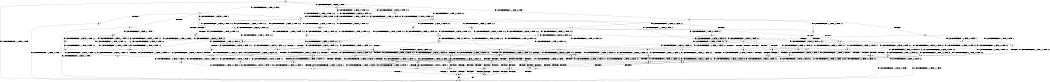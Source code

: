 digraph BCG {
size = "7, 10.5";
center = TRUE;
node [shape = circle];
0 [peripheries = 2];
0 -> 1 [label = "EX !0 !ATOMIC_EXCH_BRANCH (2, +1, TRUE, +0, 2, TRUE) !::"];
0 -> 2 [label = "EX !1 !ATOMIC_EXCH_BRANCH (1, +1, TRUE, +0, 2, TRUE) !::"];
0 -> 3 [label = "EX !2 !ATOMIC_EXCH_BRANCH (1, +0, FALSE, +0, 1, TRUE) !::"];
0 -> 4 [label = "EX !0 !ATOMIC_EXCH_BRANCH (2, +1, TRUE, +0, 2, TRUE) !::"];
2 -> 5 [label = "EX !0 !ATOMIC_EXCH_BRANCH (2, +1, TRUE, +0, 2, TRUE) !:0:1:"];
2 -> 6 [label = "TERMINATE !1"];
2 -> 7 [label = "EX !2 !ATOMIC_EXCH_BRANCH (1, +0, FALSE, +0, 1, FALSE) !:0:1:"];
2 -> 8 [label = "EX !0 !ATOMIC_EXCH_BRANCH (2, +1, TRUE, +0, 2, TRUE) !:0:1:"];
3 -> 9 [label = "EX !2 !ATOMIC_EXCH_BRANCH (1, +0, FALSE, +0, 1, TRUE) !:0:1:2:"];
3 -> 10 [label = "EX !1 !ATOMIC_EXCH_BRANCH (1, +1, TRUE, +0, 2, TRUE) !:0:1:2:"];
3 -> 11 [label = "EX !0 !ATOMIC_EXCH_BRANCH (2, +1, TRUE, +0, 2, TRUE) !:0:1:2:"];
3 -> 12 [label = "EX !2 !ATOMIC_EXCH_BRANCH (1, +0, FALSE, +0, 1, TRUE) !:0:1:2:"];
4 -> 13 [label = "TERMINATE !0"];
4 -> 14 [label = "TERMINATE !0"];
4 -> 15 [label = "EX !1 !ATOMIC_EXCH_BRANCH (1, +1, TRUE, +0, 2, TRUE) !:0:"];
4 -> 16 [label = "EX !2 !ATOMIC_EXCH_BRANCH (1, +0, FALSE, +0, 1, TRUE) !:0:"];
5 -> 17 [label = "TERMINATE !0"];
6 -> 18 [label = "EX !0 !ATOMIC_EXCH_BRANCH (2, +1, TRUE, +0, 2, TRUE) !:0:"];
6 -> 19 [label = "EX !2 !ATOMIC_EXCH_BRANCH (1, +0, FALSE, +0, 1, FALSE) !:0:"];
6 -> 20 [label = "EX !0 !ATOMIC_EXCH_BRANCH (2, +1, TRUE, +0, 2, TRUE) !:0:"];
7 -> 21 [label = "EX !2 !ATOMIC_EXCH_BRANCH (2, +0, FALSE, +0, 2, TRUE) !:0:1:2:"];
7 -> 22 [label = "TERMINATE !1"];
7 -> 23 [label = "EX !0 !ATOMIC_EXCH_BRANCH (2, +1, TRUE, +0, 2, TRUE) !:0:1:2:"];
7 -> 24 [label = "EX !2 !ATOMIC_EXCH_BRANCH (2, +0, FALSE, +0, 2, TRUE) !:0:1:2:"];
8 -> 17 [label = "TERMINATE !0"];
8 -> 25 [label = "TERMINATE !1"];
8 -> 26 [label = "TERMINATE !0"];
8 -> 27 [label = "EX !2 !ATOMIC_EXCH_BRANCH (1, +0, FALSE, +0, 1, FALSE) !:0:1:"];
9 -> 28 [label = "EX !0 !ATOMIC_EXCH_BRANCH (2, +1, TRUE, +0, 2, TRUE) !:0:1:2:"];
10 -> 29 [label = "EX !2 !ATOMIC_EXCH_BRANCH (1, +0, FALSE, +0, 1, FALSE) !:0:1:2:"];
10 -> 30 [label = "TERMINATE !1"];
10 -> 31 [label = "EX !0 !ATOMIC_EXCH_BRANCH (2, +1, TRUE, +0, 2, TRUE) !:0:1:2:"];
10 -> 32 [label = "EX !2 !ATOMIC_EXCH_BRANCH (1, +0, FALSE, +0, 1, FALSE) !:0:1:2:"];
11 -> 33 [label = "EX !2 !ATOMIC_EXCH_BRANCH (1, +0, FALSE, +0, 1, TRUE) !:0:1:2:"];
11 -> 34 [label = "TERMINATE !0"];
11 -> 35 [label = "EX !1 !ATOMIC_EXCH_BRANCH (1, +1, TRUE, +0, 2, TRUE) !:0:1:2:"];
11 -> 36 [label = "EX !2 !ATOMIC_EXCH_BRANCH (1, +0, FALSE, +0, 1, TRUE) !:0:1:2:"];
12 -> 28 [label = "EX !0 !ATOMIC_EXCH_BRANCH (2, +1, TRUE, +0, 2, TRUE) !:0:1:2:"];
12 -> 10 [label = "EX !1 !ATOMIC_EXCH_BRANCH (1, +1, TRUE, +0, 2, TRUE) !:0:1:2:"];
12 -> 11 [label = "EX !0 !ATOMIC_EXCH_BRANCH (2, +1, TRUE, +0, 2, TRUE) !:0:1:2:"];
12 -> 12 [label = "EX !2 !ATOMIC_EXCH_BRANCH (1, +0, FALSE, +0, 1, TRUE) !:0:1:2:"];
13 -> 1 [label = "EX !2 !ATOMIC_EXCH_BRANCH (1, +0, FALSE, +0, 1, TRUE) !::"];
14 -> 1 [label = "EX !2 !ATOMIC_EXCH_BRANCH (1, +0, FALSE, +0, 1, TRUE) !::"];
14 -> 37 [label = "EX !1 !ATOMIC_EXCH_BRANCH (1, +1, TRUE, +0, 2, TRUE) !::"];
14 -> 38 [label = "EX !2 !ATOMIC_EXCH_BRANCH (1, +0, FALSE, +0, 1, TRUE) !::"];
15 -> 17 [label = "TERMINATE !0"];
15 -> 25 [label = "TERMINATE !1"];
15 -> 26 [label = "TERMINATE !0"];
15 -> 27 [label = "EX !2 !ATOMIC_EXCH_BRANCH (1, +0, FALSE, +0, 1, FALSE) !:0:1:"];
16 -> 33 [label = "EX !2 !ATOMIC_EXCH_BRANCH (1, +0, FALSE, +0, 1, TRUE) !:0:1:2:"];
16 -> 34 [label = "TERMINATE !0"];
16 -> 35 [label = "EX !1 !ATOMIC_EXCH_BRANCH (1, +1, TRUE, +0, 2, TRUE) !:0:1:2:"];
16 -> 36 [label = "EX !2 !ATOMIC_EXCH_BRANCH (1, +0, FALSE, +0, 1, TRUE) !:0:1:2:"];
17 -> 39 [label = "TERMINATE !1"];
18 -> 39 [label = "TERMINATE !0"];
19 -> 40 [label = "EX !2 !ATOMIC_EXCH_BRANCH (2, +0, FALSE, +0, 2, TRUE) !:0:2:"];
19 -> 41 [label = "EX !0 !ATOMIC_EXCH_BRANCH (2, +1, TRUE, +0, 2, TRUE) !:0:2:"];
19 -> 42 [label = "EX !2 !ATOMIC_EXCH_BRANCH (2, +0, FALSE, +0, 2, TRUE) !:0:2:"];
20 -> 39 [label = "TERMINATE !0"];
20 -> 43 [label = "TERMINATE !0"];
20 -> 44 [label = "EX !2 !ATOMIC_EXCH_BRANCH (1, +0, FALSE, +0, 1, FALSE) !:0:"];
21 -> 45 [label = "EX !0 !ATOMIC_EXCH_BRANCH (2, +1, TRUE, +0, 2, TRUE) !:0:1:2:"];
22 -> 40 [label = "EX !2 !ATOMIC_EXCH_BRANCH (2, +0, FALSE, +0, 2, TRUE) !:0:2:"];
22 -> 41 [label = "EX !0 !ATOMIC_EXCH_BRANCH (2, +1, TRUE, +0, 2, TRUE) !:0:2:"];
22 -> 42 [label = "EX !2 !ATOMIC_EXCH_BRANCH (2, +0, FALSE, +0, 2, TRUE) !:0:2:"];
23 -> 46 [label = "EX !2 !ATOMIC_EXCH_BRANCH (2, +0, FALSE, +0, 2, FALSE) !:0:1:2:"];
23 -> 47 [label = "TERMINATE !1"];
23 -> 48 [label = "TERMINATE !0"];
23 -> 49 [label = "EX !2 !ATOMIC_EXCH_BRANCH (2, +0, FALSE, +0, 2, FALSE) !:0:1:2:"];
24 -> 45 [label = "EX !0 !ATOMIC_EXCH_BRANCH (2, +1, TRUE, +0, 2, TRUE) !:0:1:2:"];
24 -> 22 [label = "TERMINATE !1"];
24 -> 23 [label = "EX !0 !ATOMIC_EXCH_BRANCH (2, +1, TRUE, +0, 2, TRUE) !:0:1:2:"];
24 -> 24 [label = "EX !2 !ATOMIC_EXCH_BRANCH (2, +0, FALSE, +0, 2, TRUE) !:0:1:2:"];
25 -> 39 [label = "TERMINATE !0"];
25 -> 43 [label = "TERMINATE !0"];
25 -> 44 [label = "EX !2 !ATOMIC_EXCH_BRANCH (1, +0, FALSE, +0, 1, FALSE) !:0:"];
26 -> 39 [label = "TERMINATE !1"];
26 -> 43 [label = "TERMINATE !1"];
26 -> 50 [label = "EX !2 !ATOMIC_EXCH_BRANCH (1, +0, FALSE, +0, 1, FALSE) !:1:"];
27 -> 46 [label = "EX !2 !ATOMIC_EXCH_BRANCH (2, +0, FALSE, +0, 2, FALSE) !:0:1:2:"];
27 -> 47 [label = "TERMINATE !1"];
27 -> 48 [label = "TERMINATE !0"];
27 -> 49 [label = "EX !2 !ATOMIC_EXCH_BRANCH (2, +0, FALSE, +0, 2, FALSE) !:0:1:2:"];
28 -> 33 [label = "EX !2 !ATOMIC_EXCH_BRANCH (1, +0, FALSE, +0, 1, TRUE) !:0:1:2:"];
29 -> 21 [label = "EX !2 !ATOMIC_EXCH_BRANCH (2, +0, FALSE, +0, 2, TRUE) !:0:1:2:"];
30 -> 51 [label = "EX !2 !ATOMIC_EXCH_BRANCH (1, +0, FALSE, +0, 1, FALSE) !:0:2:"];
30 -> 52 [label = "EX !0 !ATOMIC_EXCH_BRANCH (2, +1, TRUE, +0, 2, TRUE) !:0:2:"];
30 -> 53 [label = "EX !2 !ATOMIC_EXCH_BRANCH (1, +0, FALSE, +0, 1, FALSE) !:0:2:"];
31 -> 54 [label = "EX !2 !ATOMIC_EXCH_BRANCH (1, +0, FALSE, +0, 1, FALSE) !:0:1:2:"];
31 -> 55 [label = "TERMINATE !1"];
31 -> 56 [label = "TERMINATE !0"];
31 -> 57 [label = "EX !2 !ATOMIC_EXCH_BRANCH (1, +0, FALSE, +0, 1, FALSE) !:0:1:2:"];
32 -> 21 [label = "EX !2 !ATOMIC_EXCH_BRANCH (2, +0, FALSE, +0, 2, TRUE) !:0:1:2:"];
32 -> 22 [label = "TERMINATE !1"];
32 -> 23 [label = "EX !0 !ATOMIC_EXCH_BRANCH (2, +1, TRUE, +0, 2, TRUE) !:0:1:2:"];
32 -> 24 [label = "EX !2 !ATOMIC_EXCH_BRANCH (2, +0, FALSE, +0, 2, TRUE) !:0:1:2:"];
33 -> 58 [label = "EX !1 !ATOMIC_EXCH_BRANCH (1, +1, TRUE, +0, 2, TRUE) !:0:1:2:"];
34 -> 59 [label = "EX !2 !ATOMIC_EXCH_BRANCH (1, +0, FALSE, +0, 1, TRUE) !:1:2:"];
34 -> 60 [label = "EX !1 !ATOMIC_EXCH_BRANCH (1, +1, TRUE, +0, 2, TRUE) !:1:2:"];
34 -> 61 [label = "EX !2 !ATOMIC_EXCH_BRANCH (1, +0, FALSE, +0, 1, TRUE) !:1:2:"];
35 -> 54 [label = "EX !2 !ATOMIC_EXCH_BRANCH (1, +0, FALSE, +0, 1, FALSE) !:0:1:2:"];
35 -> 55 [label = "TERMINATE !1"];
35 -> 56 [label = "TERMINATE !0"];
35 -> 57 [label = "EX !2 !ATOMIC_EXCH_BRANCH (1, +0, FALSE, +0, 1, FALSE) !:0:1:2:"];
36 -> 58 [label = "EX !1 !ATOMIC_EXCH_BRANCH (1, +1, TRUE, +0, 2, TRUE) !:0:1:2:"];
36 -> 34 [label = "TERMINATE !0"];
36 -> 35 [label = "EX !1 !ATOMIC_EXCH_BRANCH (1, +1, TRUE, +0, 2, TRUE) !:0:1:2:"];
36 -> 36 [label = "EX !2 !ATOMIC_EXCH_BRANCH (1, +0, FALSE, +0, 1, TRUE) !:0:1:2:"];
37 -> 39 [label = "TERMINATE !1"];
37 -> 43 [label = "TERMINATE !1"];
37 -> 50 [label = "EX !2 !ATOMIC_EXCH_BRANCH (1, +0, FALSE, +0, 1, FALSE) !:1:"];
38 -> 59 [label = "EX !2 !ATOMIC_EXCH_BRANCH (1, +0, FALSE, +0, 1, TRUE) !:1:2:"];
38 -> 60 [label = "EX !1 !ATOMIC_EXCH_BRANCH (1, +1, TRUE, +0, 2, TRUE) !:1:2:"];
38 -> 61 [label = "EX !2 !ATOMIC_EXCH_BRANCH (1, +0, FALSE, +0, 1, TRUE) !:1:2:"];
39 -> 1 [label = "EX !2 !ATOMIC_EXCH_BRANCH (1, +0, FALSE, +0, 1, FALSE) !::"];
40 -> 62 [label = "EX !0 !ATOMIC_EXCH_BRANCH (2, +1, TRUE, +0, 2, TRUE) !:0:2:"];
41 -> 63 [label = "EX !2 !ATOMIC_EXCH_BRANCH (2, +0, FALSE, +0, 2, FALSE) !:0:2:"];
41 -> 64 [label = "TERMINATE !0"];
41 -> 65 [label = "EX !2 !ATOMIC_EXCH_BRANCH (2, +0, FALSE, +0, 2, FALSE) !:0:2:"];
42 -> 62 [label = "EX !0 !ATOMIC_EXCH_BRANCH (2, +1, TRUE, +0, 2, TRUE) !:0:2:"];
42 -> 41 [label = "EX !0 !ATOMIC_EXCH_BRANCH (2, +1, TRUE, +0, 2, TRUE) !:0:2:"];
42 -> 42 [label = "EX !2 !ATOMIC_EXCH_BRANCH (2, +0, FALSE, +0, 2, TRUE) !:0:2:"];
43 -> 1 [label = "EX !2 !ATOMIC_EXCH_BRANCH (1, +0, FALSE, +0, 1, FALSE) !::"];
43 -> 66 [label = "EX !2 !ATOMIC_EXCH_BRANCH (1, +0, FALSE, +0, 1, FALSE) !::"];
44 -> 63 [label = "EX !2 !ATOMIC_EXCH_BRANCH (2, +0, FALSE, +0, 2, FALSE) !:0:2:"];
44 -> 64 [label = "TERMINATE !0"];
44 -> 65 [label = "EX !2 !ATOMIC_EXCH_BRANCH (2, +0, FALSE, +0, 2, FALSE) !:0:2:"];
45 -> 46 [label = "EX !2 !ATOMIC_EXCH_BRANCH (2, +0, FALSE, +0, 2, FALSE) !:0:1:2:"];
46 -> 67 [label = "TERMINATE !0"];
47 -> 63 [label = "EX !2 !ATOMIC_EXCH_BRANCH (2, +0, FALSE, +0, 2, FALSE) !:0:2:"];
47 -> 64 [label = "TERMINATE !0"];
47 -> 65 [label = "EX !2 !ATOMIC_EXCH_BRANCH (2, +0, FALSE, +0, 2, FALSE) !:0:2:"];
48 -> 68 [label = "EX !2 !ATOMIC_EXCH_BRANCH (2, +0, FALSE, +0, 2, FALSE) !:1:2:"];
48 -> 64 [label = "TERMINATE !1"];
48 -> 69 [label = "EX !2 !ATOMIC_EXCH_BRANCH (2, +0, FALSE, +0, 2, FALSE) !:1:2:"];
49 -> 67 [label = "TERMINATE !0"];
49 -> 70 [label = "TERMINATE !1"];
49 -> 71 [label = "TERMINATE !2"];
49 -> 72 [label = "TERMINATE !0"];
50 -> 68 [label = "EX !2 !ATOMIC_EXCH_BRANCH (2, +0, FALSE, +0, 2, FALSE) !:1:2:"];
50 -> 64 [label = "TERMINATE !1"];
50 -> 69 [label = "EX !2 !ATOMIC_EXCH_BRANCH (2, +0, FALSE, +0, 2, FALSE) !:1:2:"];
51 -> 40 [label = "EX !2 !ATOMIC_EXCH_BRANCH (2, +0, FALSE, +0, 2, TRUE) !:0:2:"];
52 -> 73 [label = "EX !2 !ATOMIC_EXCH_BRANCH (1, +0, FALSE, +0, 1, FALSE) !:0:2:"];
52 -> 74 [label = "TERMINATE !0"];
52 -> 75 [label = "EX !2 !ATOMIC_EXCH_BRANCH (1, +0, FALSE, +0, 1, FALSE) !:0:2:"];
53 -> 40 [label = "EX !2 !ATOMIC_EXCH_BRANCH (2, +0, FALSE, +0, 2, TRUE) !:0:2:"];
53 -> 41 [label = "EX !0 !ATOMIC_EXCH_BRANCH (2, +1, TRUE, +0, 2, TRUE) !:0:2:"];
53 -> 42 [label = "EX !2 !ATOMIC_EXCH_BRANCH (2, +0, FALSE, +0, 2, TRUE) !:0:2:"];
54 -> 46 [label = "EX !2 !ATOMIC_EXCH_BRANCH (2, +0, FALSE, +0, 2, FALSE) !:0:1:2:"];
55 -> 73 [label = "EX !2 !ATOMIC_EXCH_BRANCH (1, +0, FALSE, +0, 1, FALSE) !:0:2:"];
55 -> 74 [label = "TERMINATE !0"];
55 -> 75 [label = "EX !2 !ATOMIC_EXCH_BRANCH (1, +0, FALSE, +0, 1, FALSE) !:0:2:"];
56 -> 76 [label = "EX !2 !ATOMIC_EXCH_BRANCH (1, +0, FALSE, +0, 1, FALSE) !:1:2:"];
56 -> 74 [label = "TERMINATE !1"];
56 -> 77 [label = "EX !2 !ATOMIC_EXCH_BRANCH (1, +0, FALSE, +0, 1, FALSE) !:1:2:"];
57 -> 46 [label = "EX !2 !ATOMIC_EXCH_BRANCH (2, +0, FALSE, +0, 2, FALSE) !:0:1:2:"];
57 -> 47 [label = "TERMINATE !1"];
57 -> 48 [label = "TERMINATE !0"];
57 -> 49 [label = "EX !2 !ATOMIC_EXCH_BRANCH (2, +0, FALSE, +0, 2, FALSE) !:0:1:2:"];
58 -> 54 [label = "EX !2 !ATOMIC_EXCH_BRANCH (1, +0, FALSE, +0, 1, FALSE) !:0:1:2:"];
59 -> 78 [label = "EX !1 !ATOMIC_EXCH_BRANCH (1, +1, TRUE, +0, 2, TRUE) !:1:2:"];
60 -> 76 [label = "EX !2 !ATOMIC_EXCH_BRANCH (1, +0, FALSE, +0, 1, FALSE) !:1:2:"];
60 -> 74 [label = "TERMINATE !1"];
60 -> 77 [label = "EX !2 !ATOMIC_EXCH_BRANCH (1, +0, FALSE, +0, 1, FALSE) !:1:2:"];
61 -> 78 [label = "EX !1 !ATOMIC_EXCH_BRANCH (1, +1, TRUE, +0, 2, TRUE) !:1:2:"];
61 -> 60 [label = "EX !1 !ATOMIC_EXCH_BRANCH (1, +1, TRUE, +0, 2, TRUE) !:1:2:"];
61 -> 61 [label = "EX !2 !ATOMIC_EXCH_BRANCH (1, +0, FALSE, +0, 1, TRUE) !:1:2:"];
62 -> 63 [label = "EX !2 !ATOMIC_EXCH_BRANCH (2, +0, FALSE, +0, 2, FALSE) !:0:2:"];
63 -> 79 [label = "TERMINATE !0"];
64 -> 80 [label = "EX !2 !ATOMIC_EXCH_BRANCH (2, +0, FALSE, +0, 2, FALSE) !:2:"];
64 -> 81 [label = "EX !2 !ATOMIC_EXCH_BRANCH (2, +0, FALSE, +0, 2, FALSE) !:2:"];
65 -> 79 [label = "TERMINATE !0"];
65 -> 82 [label = "TERMINATE !2"];
65 -> 83 [label = "TERMINATE !0"];
66 -> 80 [label = "EX !2 !ATOMIC_EXCH_BRANCH (2, +0, FALSE, +0, 2, FALSE) !:2:"];
66 -> 81 [label = "EX !2 !ATOMIC_EXCH_BRANCH (2, +0, FALSE, +0, 2, FALSE) !:2:"];
67 -> 84 [label = "TERMINATE !2"];
68 -> 84 [label = "TERMINATE !2"];
69 -> 84 [label = "TERMINATE !2"];
69 -> 83 [label = "TERMINATE !1"];
69 -> 85 [label = "TERMINATE !2"];
70 -> 79 [label = "TERMINATE !0"];
70 -> 82 [label = "TERMINATE !2"];
70 -> 83 [label = "TERMINATE !0"];
71 -> 84 [label = "TERMINATE !0"];
71 -> 82 [label = "TERMINATE !1"];
71 -> 85 [label = "TERMINATE !0"];
72 -> 84 [label = "TERMINATE !2"];
72 -> 83 [label = "TERMINATE !1"];
72 -> 85 [label = "TERMINATE !2"];
73 -> 63 [label = "EX !2 !ATOMIC_EXCH_BRANCH (2, +0, FALSE, +0, 2, FALSE) !:0:2:"];
74 -> 86 [label = "EX !2 !ATOMIC_EXCH_BRANCH (1, +0, FALSE, +0, 1, FALSE) !:2:"];
74 -> 87 [label = "EX !2 !ATOMIC_EXCH_BRANCH (1, +0, FALSE, +0, 1, FALSE) !:2:"];
75 -> 63 [label = "EX !2 !ATOMIC_EXCH_BRANCH (2, +0, FALSE, +0, 2, FALSE) !:0:2:"];
75 -> 64 [label = "TERMINATE !0"];
75 -> 65 [label = "EX !2 !ATOMIC_EXCH_BRANCH (2, +0, FALSE, +0, 2, FALSE) !:0:2:"];
76 -> 68 [label = "EX !2 !ATOMIC_EXCH_BRANCH (2, +0, FALSE, +0, 2, FALSE) !:1:2:"];
77 -> 68 [label = "EX !2 !ATOMIC_EXCH_BRANCH (2, +0, FALSE, +0, 2, FALSE) !:1:2:"];
77 -> 64 [label = "TERMINATE !1"];
77 -> 69 [label = "EX !2 !ATOMIC_EXCH_BRANCH (2, +0, FALSE, +0, 2, FALSE) !:1:2:"];
78 -> 76 [label = "EX !2 !ATOMIC_EXCH_BRANCH (1, +0, FALSE, +0, 1, FALSE) !:1:2:"];
79 -> 88 [label = "TERMINATE !2"];
80 -> 88 [label = "TERMINATE !2"];
81 -> 88 [label = "TERMINATE !2"];
81 -> 89 [label = "TERMINATE !2"];
82 -> 88 [label = "TERMINATE !0"];
82 -> 89 [label = "TERMINATE !0"];
83 -> 88 [label = "TERMINATE !2"];
83 -> 89 [label = "TERMINATE !2"];
84 -> 88 [label = "TERMINATE !1"];
85 -> 88 [label = "TERMINATE !1"];
85 -> 89 [label = "TERMINATE !1"];
86 -> 80 [label = "EX !2 !ATOMIC_EXCH_BRANCH (2, +0, FALSE, +0, 2, FALSE) !:2:"];
87 -> 80 [label = "EX !2 !ATOMIC_EXCH_BRANCH (2, +0, FALSE, +0, 2, FALSE) !:2:"];
87 -> 81 [label = "EX !2 !ATOMIC_EXCH_BRANCH (2, +0, FALSE, +0, 2, FALSE) !:2:"];
88 -> 1 [label = "exit"];
89 -> 1 [label = "exit"];
}
